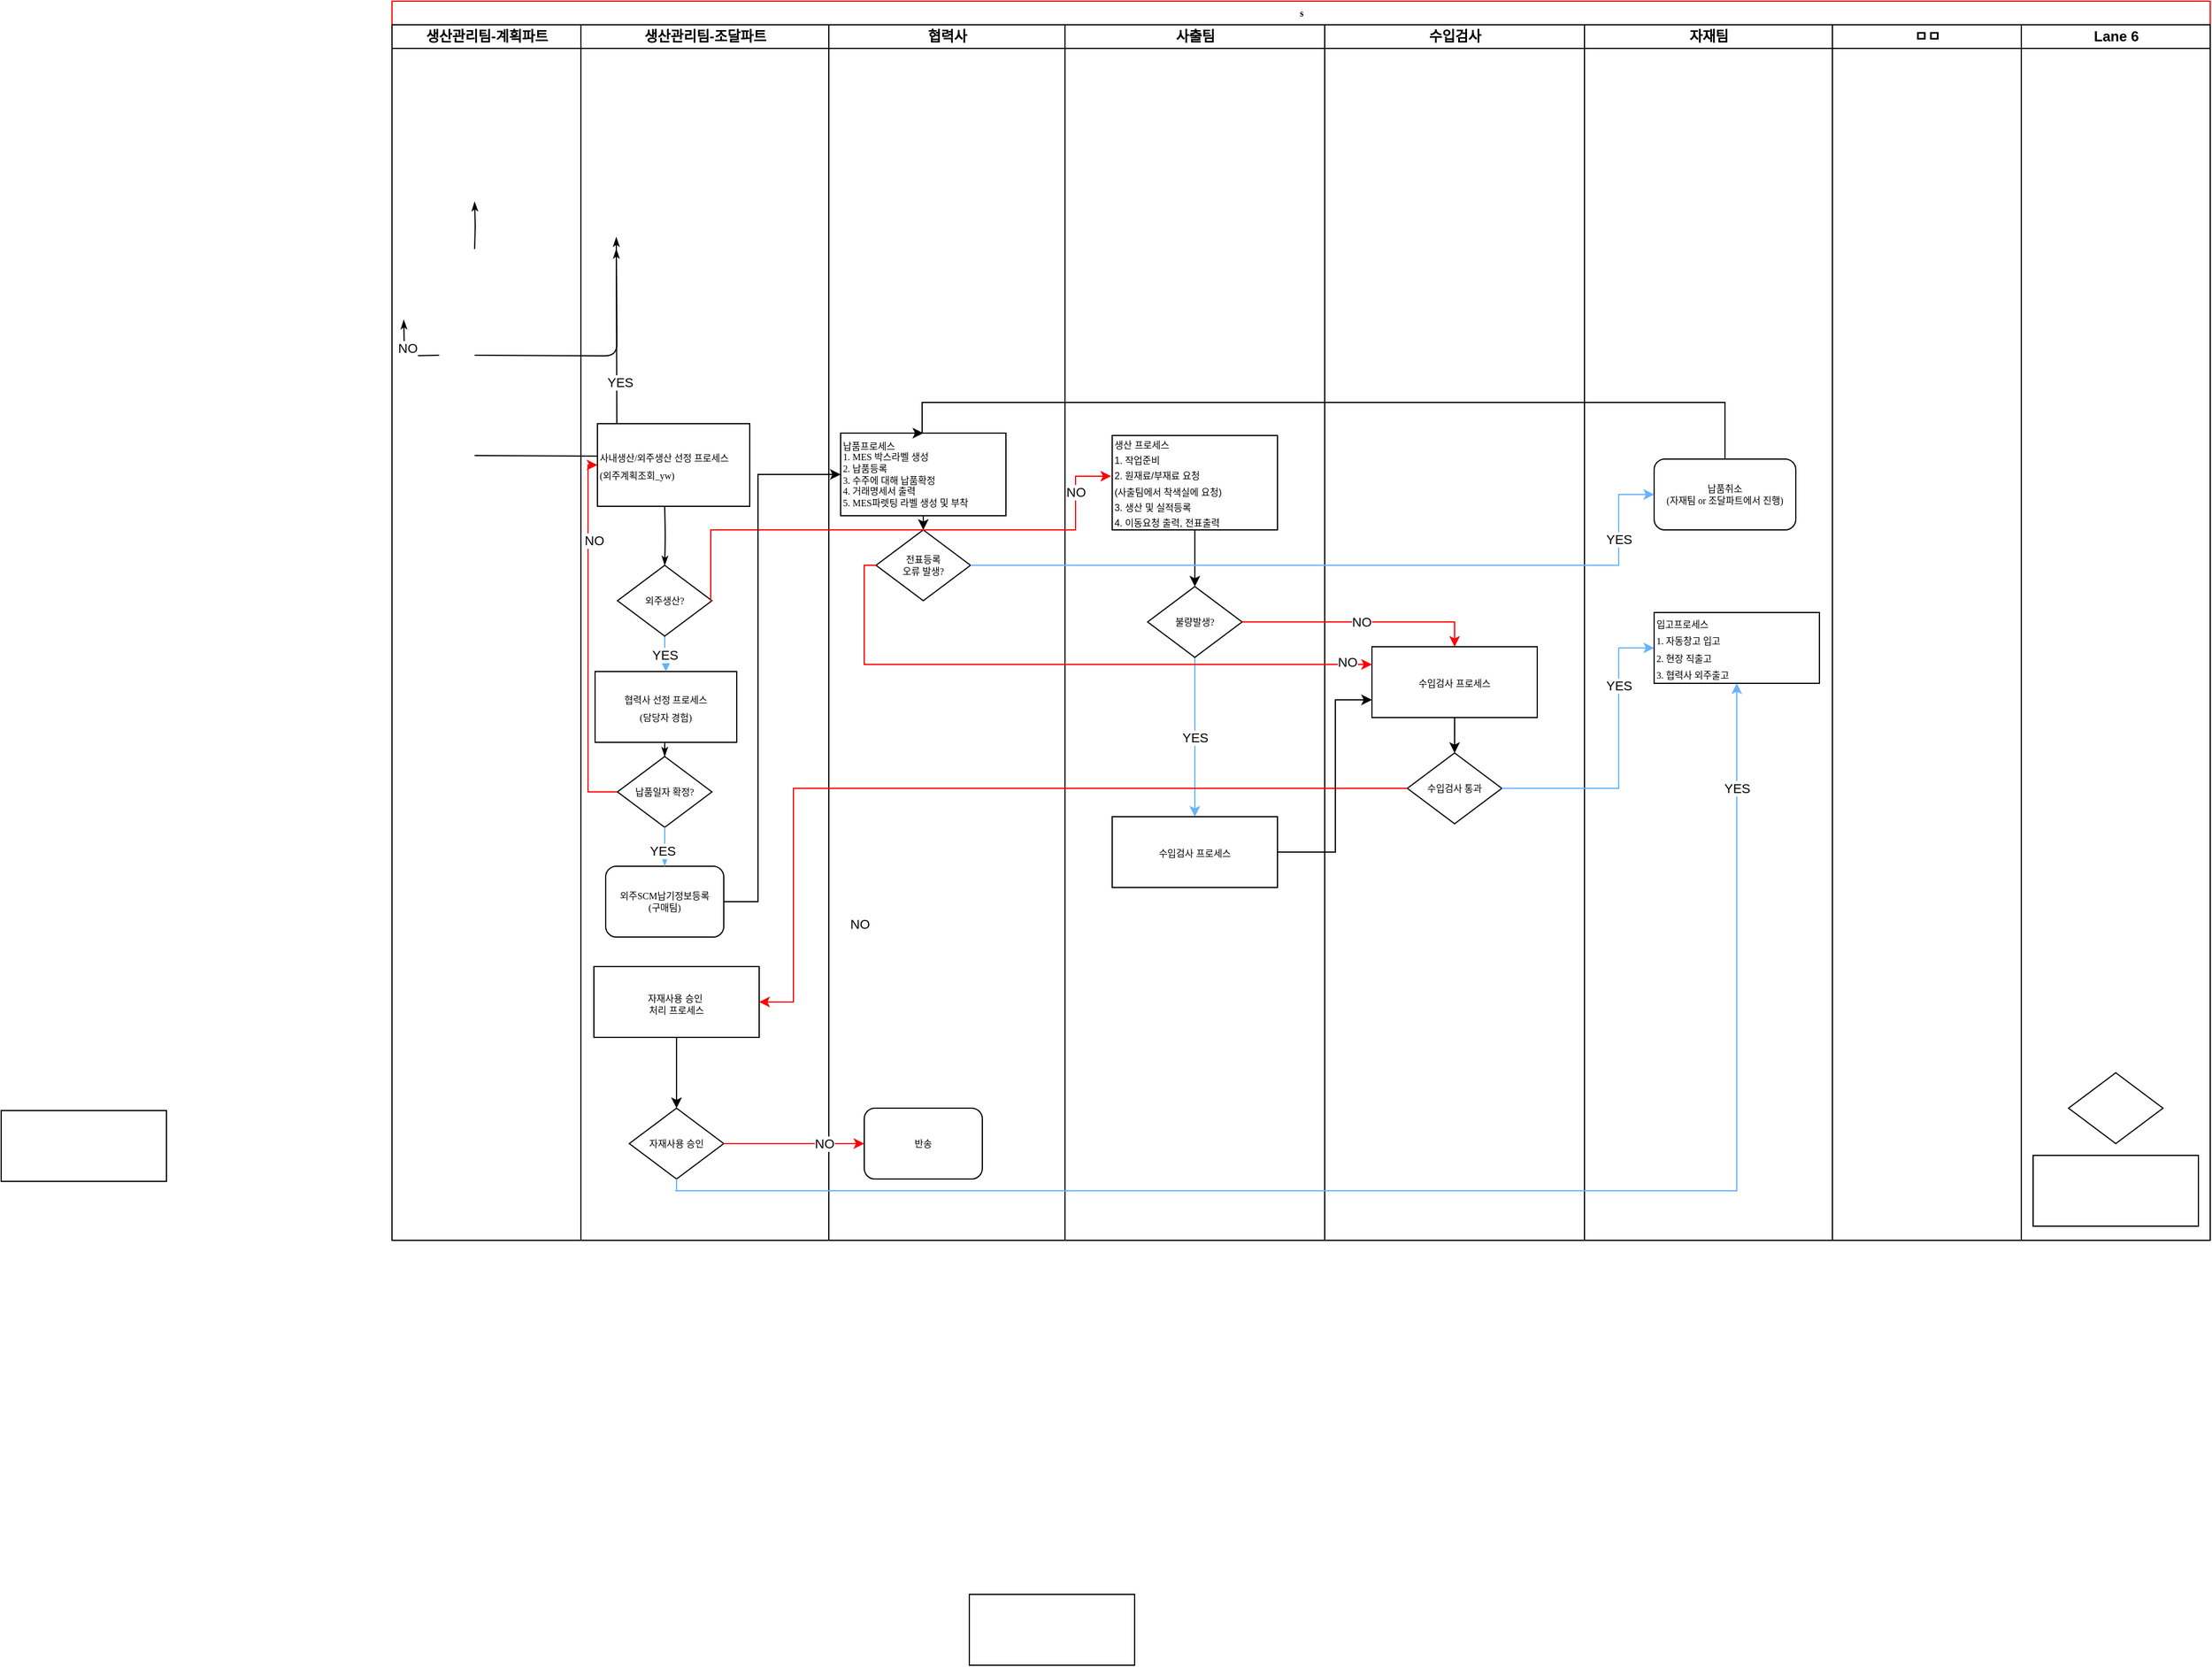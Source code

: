 <mxfile version="24.3.0" type="github">
  <diagram name="Page-1" id="74e2e168-ea6b-b213-b513-2b3c1d86103e">
    <mxGraphModel dx="2787" dy="1645" grid="1" gridSize="10" guides="1" tooltips="1" connect="1" arrows="1" fold="1" page="1" pageScale="1" pageWidth="1100" pageHeight="850" background="none" math="0" shadow="0">
      <root>
        <mxCell id="0" />
        <mxCell id="1" parent="0" />
        <mxCell id="77e6c97f196da883-1" value="s" style="swimlane;html=1;childLayout=stackLayout;startSize=20;rounded=0;shadow=0;labelBackgroundColor=none;strokeWidth=1;fontFamily=Verdana;fontSize=8;align=center;strokeColor=#FF0000;" parent="1" vertex="1">
          <mxGeometry x="-139" y="-220" width="1540" height="1050" as="geometry" />
        </mxCell>
        <mxCell id="y9S3NXdiilQCgTe4i54k-29" value="생산관리팀-계획파트" style="swimlane;html=1;startSize=20;" vertex="1" parent="77e6c97f196da883-1">
          <mxGeometry y="20" width="160" height="1030" as="geometry" />
        </mxCell>
        <mxCell id="y9S3NXdiilQCgTe4i54k-31" style="edgeStyle=orthogonalEdgeStyle;rounded=1;html=1;labelBackgroundColor=none;startArrow=none;startFill=0;startSize=5;endArrow=classicThin;endFill=1;endSize=5;jettySize=auto;orthogonalLoop=1;strokeWidth=1;fontFamily=Verdana;fontSize=8;exitX=0.5;exitY=1;exitDx=0;exitDy=0;entryX=0.5;entryY=0;entryDx=0;entryDy=0;" edge="1" parent="y9S3NXdiilQCgTe4i54k-29" target="y9S3NXdiilQCgTe4i54k-32">
          <mxGeometry relative="1" as="geometry">
            <mxPoint x="70" y="190" as="sourcePoint" />
            <mxPoint x="70" y="150" as="targetPoint" />
          </mxGeometry>
        </mxCell>
        <mxCell id="y9S3NXdiilQCgTe4i54k-34" style="edgeStyle=orthogonalEdgeStyle;rounded=1;html=1;labelBackgroundColor=none;startArrow=none;startFill=0;startSize=5;endArrow=classicThin;endFill=1;endSize=5;jettySize=auto;orthogonalLoop=1;strokeWidth=1;fontFamily=Verdana;fontSize=8;exitX=0.5;exitY=1;exitDx=0;exitDy=0;entryX=0.5;entryY=0;entryDx=0;entryDy=0;" edge="1" parent="y9S3NXdiilQCgTe4i54k-29" target="y9S3NXdiilQCgTe4i54k-33">
          <mxGeometry relative="1" as="geometry">
            <mxPoint x="70" y="280" as="sourcePoint" />
            <mxPoint x="190" y="190" as="targetPoint" />
          </mxGeometry>
        </mxCell>
        <mxCell id="y9S3NXdiilQCgTe4i54k-35" style="edgeStyle=orthogonalEdgeStyle;rounded=1;html=1;labelBackgroundColor=none;startArrow=none;startFill=0;startSize=5;endArrow=classicThin;endFill=1;endSize=5;jettySize=auto;orthogonalLoop=1;strokeWidth=1;fontFamily=Verdana;fontSize=8;entryX=0;entryY=0.5;entryDx=0;entryDy=0;exitX=0;exitY=0.5;exitDx=0;exitDy=0;" edge="1" parent="y9S3NXdiilQCgTe4i54k-29" source="y9S3NXdiilQCgTe4i54k-33">
          <mxGeometry relative="1" as="geometry">
            <mxPoint x="40" y="280" as="sourcePoint" />
            <mxPoint x="10" y="250" as="targetPoint" />
          </mxGeometry>
        </mxCell>
        <mxCell id="y9S3NXdiilQCgTe4i54k-36" value="NO" style="edgeLabel;html=1;align=center;verticalAlign=middle;resizable=0;points=[];" vertex="1" connectable="0" parent="y9S3NXdiilQCgTe4i54k-35">
          <mxGeometry x="0.199" y="-2" relative="1" as="geometry">
            <mxPoint as="offset" />
          </mxGeometry>
        </mxCell>
        <mxCell id="y9S3NXdiilQCgTe4i54k-38" style="edgeStyle=orthogonalEdgeStyle;rounded=1;html=1;labelBackgroundColor=none;startArrow=none;startFill=0;startSize=5;endArrow=classicThin;endFill=1;endSize=5;jettySize=auto;orthogonalLoop=1;strokeWidth=1;fontFamily=Verdana;fontSize=8;entryX=0.5;entryY=0;entryDx=0;entryDy=0;exitX=0.5;exitY=1;exitDx=0;exitDy=0;" edge="1" parent="y9S3NXdiilQCgTe4i54k-29" target="y9S3NXdiilQCgTe4i54k-37">
          <mxGeometry relative="1" as="geometry">
            <mxPoint x="70" y="365" as="sourcePoint" />
            <mxPoint x="190" y="180" as="targetPoint" />
          </mxGeometry>
        </mxCell>
        <mxCell id="y9S3NXdiilQCgTe4i54k-39" value="YES" style="edgeLabel;html=1;align=center;verticalAlign=middle;resizable=0;points=[];" vertex="1" connectable="0" parent="y9S3NXdiilQCgTe4i54k-38">
          <mxGeometry x="0.199" y="-2" relative="1" as="geometry">
            <mxPoint as="offset" />
          </mxGeometry>
        </mxCell>
        <mxCell id="77e6c97f196da883-2" value="생산관리팀-조달파트" style="swimlane;html=1;startSize=20;" parent="77e6c97f196da883-1" vertex="1">
          <mxGeometry x="160" y="20" width="210" height="1030" as="geometry" />
        </mxCell>
        <mxCell id="1W7hlDghSzM9yavTwnq8-1" style="edgeStyle=orthogonalEdgeStyle;rounded=1;html=1;labelBackgroundColor=none;startArrow=none;startFill=0;startSize=5;endArrow=classicThin;endFill=1;endSize=5;jettySize=auto;orthogonalLoop=1;strokeWidth=1;fontFamily=Verdana;fontSize=8;exitX=0.5;exitY=1;exitDx=0;exitDy=0;" parent="77e6c97f196da883-2" target="y9S3NXdiilQCgTe4i54k-55" edge="1">
          <mxGeometry relative="1" as="geometry">
            <mxPoint x="71" y="408" as="sourcePoint" />
            <mxPoint x="71" y="458" as="targetPoint" />
          </mxGeometry>
        </mxCell>
        <mxCell id="1W7hlDghSzM9yavTwnq8-4" value="&lt;span style=&quot;font-family: Verdana; font-size: 8px;&quot;&gt;협력사 선정 프로세스&lt;br&gt;(담당자 경험)&lt;/span&gt;" style="rounded=0;whiteSpace=wrap;html=1;" parent="77e6c97f196da883-2" vertex="1">
          <mxGeometry x="12" y="548" width="120" height="60" as="geometry" />
        </mxCell>
        <mxCell id="y9S3NXdiilQCgTe4i54k-64" value="NO" style="edgeStyle=orthogonalEdgeStyle;rounded=0;orthogonalLoop=1;jettySize=auto;html=1;exitX=0;exitY=0.5;exitDx=0;exitDy=0;entryX=0;entryY=0.5;entryDx=0;entryDy=0;strokeColor=#FF0000;" edge="1" parent="77e6c97f196da883-2" source="1W7hlDghSzM9yavTwnq8-7" target="y9S3NXdiilQCgTe4i54k-60">
          <mxGeometry x="0.536" y="-5" relative="1" as="geometry">
            <mxPoint x="36" y="650" as="sourcePoint" />
            <mxPoint x="12" y="373" as="targetPoint" />
            <Array as="points">
              <mxPoint x="6" y="650" />
              <mxPoint x="6" y="373" />
            </Array>
            <mxPoint as="offset" />
          </mxGeometry>
        </mxCell>
        <mxCell id="1W7hlDghSzM9yavTwnq8-7" value="&lt;span style=&quot;color: rgb(0, 0, 0); font-family: Verdana; font-size: 8px; font-style: normal; font-variant-ligatures: normal; font-variant-caps: normal; font-weight: 400; letter-spacing: normal; orphans: 2; text-align: center; text-indent: 0px; text-transform: none; widows: 2; word-spacing: 0px; -webkit-text-stroke-width: 0px; white-space: normal; background-color: rgb(251, 251, 251); text-decoration-thickness: initial; text-decoration-style: initial; text-decoration-color: initial; display: inline !important; float: none;&quot;&gt;납품일자 확정?&lt;/span&gt;" style="rhombus;whiteSpace=wrap;html=1;rounded=0;shadow=0;labelBackgroundColor=none;strokeWidth=1;fontFamily=Verdana;fontSize=8;align=center;" parent="77e6c97f196da883-2" vertex="1">
          <mxGeometry x="31" y="620" width="80" height="60" as="geometry" />
        </mxCell>
        <mxCell id="77e6c97f196da883-26" style="edgeStyle=orthogonalEdgeStyle;rounded=1;html=1;labelBackgroundColor=none;startArrow=none;startFill=0;startSize=5;endArrow=classicThin;endFill=1;endSize=5;jettySize=auto;orthogonalLoop=1;strokeWidth=1;fontFamily=Verdana;fontSize=8;exitX=0.5;exitY=1;exitDx=0;exitDy=0;entryX=0.5;entryY=0;entryDx=0;entryDy=0;" parent="77e6c97f196da883-2" source="1W7hlDghSzM9yavTwnq8-4" target="1W7hlDghSzM9yavTwnq8-7" edge="1">
          <mxGeometry relative="1" as="geometry">
            <mxPoint x="120" y="493" as="sourcePoint" />
            <mxPoint x="190" y="498" as="targetPoint" />
          </mxGeometry>
        </mxCell>
        <mxCell id="1W7hlDghSzM9yavTwnq8-14" value="&lt;div&gt;외주SCM납기정보등록&lt;/div&gt;&lt;div&gt;(구매팀)&lt;/div&gt;" style="rounded=1;whiteSpace=wrap;html=1;shadow=0;labelBackgroundColor=none;strokeWidth=1;fontFamily=Verdana;fontSize=8;align=center;" parent="77e6c97f196da883-2" vertex="1">
          <mxGeometry x="21" y="713" width="100" height="60" as="geometry" />
        </mxCell>
        <mxCell id="1W7hlDghSzM9yavTwnq8-10" style="edgeStyle=orthogonalEdgeStyle;rounded=1;html=1;labelBackgroundColor=none;startArrow=none;startFill=0;startSize=5;endArrow=classicThin;endFill=1;endSize=5;jettySize=auto;orthogonalLoop=1;strokeWidth=1;fontFamily=Verdana;fontSize=8;entryX=0.5;entryY=0;entryDx=0;entryDy=0;exitX=0.5;exitY=1;exitDx=0;exitDy=0;strokeColor=#66B2FF;" parent="77e6c97f196da883-2" source="1W7hlDghSzM9yavTwnq8-7" target="1W7hlDghSzM9yavTwnq8-14" edge="1">
          <mxGeometry relative="1" as="geometry">
            <mxPoint x="211" y="573" as="sourcePoint" />
            <mxPoint x="191" y="488" as="targetPoint" />
          </mxGeometry>
        </mxCell>
        <mxCell id="1W7hlDghSzM9yavTwnq8-11" value="YES" style="edgeLabel;html=1;align=center;verticalAlign=middle;resizable=0;points=[];" parent="1W7hlDghSzM9yavTwnq8-10" vertex="1" connectable="0">
          <mxGeometry x="0.199" y="-2" relative="1" as="geometry">
            <mxPoint as="offset" />
          </mxGeometry>
        </mxCell>
        <mxCell id="1W7hlDghSzM9yavTwnq8-40" style="edgeStyle=orthogonalEdgeStyle;rounded=0;orthogonalLoop=1;jettySize=auto;html=1;entryX=0.5;entryY=0;entryDx=0;entryDy=0;" parent="77e6c97f196da883-2" source="1W7hlDghSzM9yavTwnq8-30" target="1W7hlDghSzM9yavTwnq8-37" edge="1">
          <mxGeometry relative="1" as="geometry" />
        </mxCell>
        <mxCell id="1W7hlDghSzM9yavTwnq8-30" value="&lt;font style=&quot;font-size: 8px;&quot;&gt;자재사용 승인&amp;nbsp;&lt;/font&gt;&lt;div style=&quot;font-size: 8px;&quot;&gt;&lt;font style=&quot;font-size: 8px;&quot;&gt;처리&amp;nbsp;&lt;span style=&quot;background-color: initial;&quot;&gt;프로세스&lt;/span&gt;&lt;/font&gt;&lt;/div&gt;" style="rounded=0;whiteSpace=wrap;html=1;" parent="77e6c97f196da883-2" vertex="1">
          <mxGeometry x="11" y="798" width="140" height="60" as="geometry" />
        </mxCell>
        <mxCell id="1W7hlDghSzM9yavTwnq8-37" value="자재사용 승인" style="rhombus;whiteSpace=wrap;html=1;rounded=0;shadow=0;labelBackgroundColor=none;strokeWidth=1;fontFamily=Verdana;fontSize=8;align=center;" parent="77e6c97f196da883-2" vertex="1">
          <mxGeometry x="41" y="918" width="80" height="60" as="geometry" />
        </mxCell>
        <mxCell id="y9S3NXdiilQCgTe4i54k-58" value="YES" style="edgeStyle=orthogonalEdgeStyle;rounded=0;orthogonalLoop=1;jettySize=auto;html=1;strokeColor=#66B2FF;entryX=0.5;entryY=0;entryDx=0;entryDy=0;" edge="1" parent="77e6c97f196da883-2" source="y9S3NXdiilQCgTe4i54k-55" target="1W7hlDghSzM9yavTwnq8-4">
          <mxGeometry relative="1" as="geometry">
            <mxPoint x="71" y="538" as="targetPoint" />
          </mxGeometry>
        </mxCell>
        <mxCell id="y9S3NXdiilQCgTe4i54k-55" value="외주생산?" style="rhombus;whiteSpace=wrap;html=1;rounded=0;shadow=0;labelBackgroundColor=none;strokeWidth=1;fontFamily=Verdana;fontSize=8;align=center;" vertex="1" parent="77e6c97f196da883-2">
          <mxGeometry x="31" y="458" width="80" height="60" as="geometry" />
        </mxCell>
        <mxCell id="y9S3NXdiilQCgTe4i54k-60" value="&lt;div&gt;&lt;font face=&quot;Verdana&quot;&gt;&lt;span style=&quot;font-size: 8px;&quot;&gt;사내생산/외주생산 선정 프로세스&lt;/span&gt;&lt;/font&gt;&lt;/div&gt;&lt;div&gt;&lt;font face=&quot;Verdana&quot;&gt;&lt;span style=&quot;font-size: 8px;&quot;&gt;(외주계획조회_yw)&lt;/span&gt;&lt;/font&gt;&lt;/div&gt;" style="rounded=0;whiteSpace=wrap;html=1;align=left;" vertex="1" parent="77e6c97f196da883-2">
          <mxGeometry x="14" y="338" width="129" height="70" as="geometry" />
        </mxCell>
        <mxCell id="77e6c97f196da883-3" value="협력사" style="swimlane;html=1;startSize=20;" parent="77e6c97f196da883-1" vertex="1">
          <mxGeometry x="370" y="20" width="200" height="1030" as="geometry" />
        </mxCell>
        <mxCell id="1W7hlDghSzM9yavTwnq8-17" style="edgeStyle=orthogonalEdgeStyle;rounded=0;orthogonalLoop=1;jettySize=auto;html=1;entryX=0.5;entryY=0;entryDx=0;entryDy=0;" parent="77e6c97f196da883-3" source="1W7hlDghSzM9yavTwnq8-6" target="1W7hlDghSzM9yavTwnq8-16" edge="1">
          <mxGeometry relative="1" as="geometry" />
        </mxCell>
        <mxCell id="1W7hlDghSzM9yavTwnq8-6" value="&lt;div style=&quot;font-size: 8px;&quot;&gt;&lt;font style=&quot;font-size: 8px;&quot; face=&quot;Verdana&quot;&gt;납품프로세스&lt;/font&gt;&lt;/div&gt;&lt;div style=&quot;font-size: 8px;&quot;&gt;&lt;font style=&quot;font-size: 8px;&quot; face=&quot;Verdana&quot;&gt;1. MES 박스라벨 생성&amp;nbsp;&lt;/font&gt;&lt;/div&gt;&lt;div style=&quot;font-size: 8px;&quot;&gt;&lt;font style=&quot;font-size: 8px;&quot; face=&quot;Verdana&quot;&gt;2. 납품등록&lt;/font&gt;&lt;/div&gt;&lt;div style=&quot;font-size: 8px;&quot;&gt;&lt;font style=&quot;font-size: 8px;&quot; face=&quot;Verdana&quot;&gt;3. 수주에 대해 납품확정&lt;/font&gt;&lt;/div&gt;&lt;div style=&quot;font-size: 8px;&quot;&gt;&lt;font style=&quot;font-size: 8px;&quot; face=&quot;Verdana&quot;&gt;4. 거래명세서 출력&lt;/font&gt;&lt;/div&gt;&lt;div style=&quot;font-size: 8px;&quot;&gt;&lt;font style=&quot;font-size: 8px;&quot; face=&quot;Verdana&quot;&gt;5. MES파렛팅 라벨 생성 및 부착&lt;/font&gt;&lt;/div&gt;" style="rounded=0;whiteSpace=wrap;html=1;align=left;" parent="77e6c97f196da883-3" vertex="1">
          <mxGeometry x="10" y="346" width="140" height="70" as="geometry" />
        </mxCell>
        <mxCell id="1W7hlDghSzM9yavTwnq8-16" value="전표등록&lt;div&gt;오류 발생?&lt;/div&gt;" style="rhombus;whiteSpace=wrap;html=1;rounded=0;shadow=0;labelBackgroundColor=none;strokeWidth=1;fontFamily=Verdana;fontSize=8;align=center;" parent="77e6c97f196da883-3" vertex="1">
          <mxGeometry x="40" y="428" width="80" height="60" as="geometry" />
        </mxCell>
        <mxCell id="1W7hlDghSzM9yavTwnq8-38" value="반송" style="rounded=1;whiteSpace=wrap;html=1;shadow=0;labelBackgroundColor=none;strokeWidth=1;fontFamily=Verdana;fontSize=8;align=center;verticalAlign=middle;" parent="77e6c97f196da883-3" vertex="1">
          <mxGeometry x="30" y="918" width="100" height="60" as="geometry" />
        </mxCell>
        <mxCell id="y9S3NXdiilQCgTe4i54k-43" value="사출팀" style="swimlane;html=1;startSize=20;" vertex="1" parent="77e6c97f196da883-1">
          <mxGeometry x="570" y="20" width="220" height="1030" as="geometry" />
        </mxCell>
        <mxCell id="y9S3NXdiilQCgTe4i54k-51" value="" style="edgeStyle=orthogonalEdgeStyle;rounded=0;orthogonalLoop=1;jettySize=auto;html=1;" edge="1" parent="y9S3NXdiilQCgTe4i54k-43" source="y9S3NXdiilQCgTe4i54k-48" target="y9S3NXdiilQCgTe4i54k-49">
          <mxGeometry relative="1" as="geometry" />
        </mxCell>
        <mxCell id="y9S3NXdiilQCgTe4i54k-48" value="&lt;font style=&quot;font-size: 8px;&quot;&gt;생산 프로세스&lt;br&gt;1. 작업준비&amp;nbsp;&lt;br&gt;2. 원재료/부재료 요청&lt;br&gt;(사출팀에서 착색실에 요청)&lt;br&gt;3. 생산 및 실적등록&lt;br&gt;4. 이동요청 출력, 전표출력&lt;/font&gt;" style="rounded=0;whiteSpace=wrap;html=1;align=left;fontSize=11;fontFamily=Helvetica;" vertex="1" parent="y9S3NXdiilQCgTe4i54k-43">
          <mxGeometry x="40" y="348" width="140" height="80" as="geometry" />
        </mxCell>
        <mxCell id="y9S3NXdiilQCgTe4i54k-53" value="YES" style="edgeStyle=orthogonalEdgeStyle;rounded=0;orthogonalLoop=1;jettySize=auto;html=1;entryX=0.5;entryY=0;entryDx=0;entryDy=0;strokeColor=#66B2FF;" edge="1" parent="y9S3NXdiilQCgTe4i54k-43" source="y9S3NXdiilQCgTe4i54k-49" target="y9S3NXdiilQCgTe4i54k-52">
          <mxGeometry relative="1" as="geometry" />
        </mxCell>
        <mxCell id="y9S3NXdiilQCgTe4i54k-49" value="불량발생?" style="rhombus;whiteSpace=wrap;html=1;rounded=0;shadow=0;labelBackgroundColor=none;strokeWidth=1;fontFamily=Verdana;fontSize=8;align=center;" vertex="1" parent="y9S3NXdiilQCgTe4i54k-43">
          <mxGeometry x="70" y="476" width="80" height="60" as="geometry" />
        </mxCell>
        <mxCell id="y9S3NXdiilQCgTe4i54k-52" value="&lt;font style=&quot;font-size: 8px;&quot;&gt;수입검사 프로세스&lt;/font&gt;" style="rounded=0;whiteSpace=wrap;html=1;" vertex="1" parent="y9S3NXdiilQCgTe4i54k-43">
          <mxGeometry x="40" y="671" width="140" height="60" as="geometry" />
        </mxCell>
        <mxCell id="77e6c97f196da883-4" value="수입검사" style="swimlane;html=1;startSize=20;" parent="77e6c97f196da883-1" vertex="1">
          <mxGeometry x="790" y="20" width="220" height="1030" as="geometry" />
        </mxCell>
        <mxCell id="1W7hlDghSzM9yavTwnq8-26" value="" style="edgeStyle=orthogonalEdgeStyle;rounded=0;orthogonalLoop=1;jettySize=auto;html=1;entryX=0.5;entryY=0;entryDx=0;entryDy=0;" parent="77e6c97f196da883-4" source="1W7hlDghSzM9yavTwnq8-25" target="77e6c97f196da883-16" edge="1">
          <mxGeometry relative="1" as="geometry">
            <mxPoint x="110" y="548" as="targetPoint" />
          </mxGeometry>
        </mxCell>
        <mxCell id="1W7hlDghSzM9yavTwnq8-25" value="&lt;font style=&quot;font-size: 8px;&quot;&gt;수입검사 프로세스&lt;/font&gt;" style="rounded=0;whiteSpace=wrap;html=1;" parent="77e6c97f196da883-4" vertex="1">
          <mxGeometry x="40" y="527" width="140" height="60" as="geometry" />
        </mxCell>
        <mxCell id="77e6c97f196da883-16" value="수입검사 통과" style="rhombus;whiteSpace=wrap;html=1;rounded=0;shadow=0;labelBackgroundColor=none;strokeWidth=1;fontFamily=Verdana;fontSize=8;align=center;" parent="77e6c97f196da883-4" vertex="1">
          <mxGeometry x="70" y="617" width="80" height="60" as="geometry" />
        </mxCell>
        <mxCell id="77e6c97f196da883-5" value="자재팀" style="swimlane;html=1;startSize=20;" parent="77e6c97f196da883-1" vertex="1">
          <mxGeometry x="1010" y="20" width="210" height="1030" as="geometry" />
        </mxCell>
        <mxCell id="77e6c97f196da883-12" value="&lt;div&gt;&lt;span style=&quot;background-color: initial;&quot;&gt;납품취소&lt;br&gt;&lt;/span&gt;(&lt;span style=&quot;background-color: initial;&quot;&gt;자재팀 or 조달파트에서 진행)&lt;/span&gt;&lt;/div&gt;" style="rounded=1;whiteSpace=wrap;html=1;shadow=0;labelBackgroundColor=none;strokeWidth=1;fontFamily=Verdana;fontSize=8;align=center;verticalAlign=middle;" parent="77e6c97f196da883-5" vertex="1">
          <mxGeometry x="59" y="368" width="120" height="60" as="geometry" />
        </mxCell>
        <mxCell id="1W7hlDghSzM9yavTwnq8-36" value="&lt;div&gt;&lt;font face=&quot;Verdana&quot;&gt;&lt;span style=&quot;font-size: 8px;&quot;&gt;입고프로세스&lt;/span&gt;&lt;/font&gt;&lt;/div&gt;&lt;div&gt;&lt;font face=&quot;Verdana&quot;&gt;&lt;span style=&quot;font-size: 8px;&quot;&gt;1. 자동창고 입고&amp;nbsp;&lt;/span&gt;&lt;/font&gt;&lt;/div&gt;&lt;div&gt;&lt;font face=&quot;Verdana&quot;&gt;&lt;span style=&quot;font-size: 8px;&quot;&gt;2. 현장 직출고&amp;nbsp;&lt;/span&gt;&lt;/font&gt;&lt;/div&gt;&lt;div&gt;&lt;font face=&quot;Verdana&quot;&gt;&lt;span style=&quot;font-size: 8px;&quot;&gt;3. 협력사 외주출고&lt;/span&gt;&lt;/font&gt;&lt;/div&gt;" style="rounded=0;whiteSpace=wrap;html=1;align=left;" parent="77e6c97f196da883-5" vertex="1">
          <mxGeometry x="59" y="498" width="140" height="60" as="geometry" />
        </mxCell>
        <mxCell id="77e6c97f196da883-6" value="ㅁㅁ" style="swimlane;html=1;startSize=20;" parent="77e6c97f196da883-1" vertex="1">
          <mxGeometry x="1220" y="20" width="160" height="1030" as="geometry" />
        </mxCell>
        <mxCell id="77e6c97f196da883-7" value="Lane 6" style="swimlane;html=1;startSize=20;" parent="77e6c97f196da883-1" vertex="1">
          <mxGeometry x="1380" y="20" width="160" height="1030" as="geometry" />
        </mxCell>
        <mxCell id="1W7hlDghSzM9yavTwnq8-23" value="" style="rounded=0;whiteSpace=wrap;html=1;" parent="77e6c97f196da883-7" vertex="1">
          <mxGeometry x="10" y="958" width="140" height="60" as="geometry" />
        </mxCell>
        <mxCell id="77e6c97f196da883-20" value="" style="rhombus;whiteSpace=wrap;html=1;rounded=0;shadow=0;labelBackgroundColor=none;strokeWidth=1;fontFamily=Verdana;fontSize=8;align=center;" parent="77e6c97f196da883-7" vertex="1">
          <mxGeometry x="40" y="888" width="80" height="60" as="geometry" />
        </mxCell>
        <mxCell id="1W7hlDghSzM9yavTwnq8-18" value="YES" style="edgeStyle=orthogonalEdgeStyle;rounded=0;orthogonalLoop=1;jettySize=auto;html=1;entryX=0;entryY=0.5;entryDx=0;entryDy=0;exitX=1;exitY=0.5;exitDx=0;exitDy=0;strokeColor=#66B2FF;" parent="77e6c97f196da883-1" source="1W7hlDghSzM9yavTwnq8-16" target="77e6c97f196da883-12" edge="1">
          <mxGeometry x="0.789" relative="1" as="geometry">
            <Array as="points">
              <mxPoint x="1039" y="478" />
              <mxPoint x="1039" y="418" />
            </Array>
            <mxPoint x="438" y="478" as="sourcePoint" />
            <mxPoint x="937" y="418" as="targetPoint" />
            <mxPoint as="offset" />
          </mxGeometry>
        </mxCell>
        <mxCell id="1W7hlDghSzM9yavTwnq8-28" value="YES" style="edgeStyle=orthogonalEdgeStyle;rounded=0;orthogonalLoop=1;jettySize=auto;html=1;entryX=0;entryY=0.5;entryDx=0;entryDy=0;strokeColor=#66B2FF;" parent="77e6c97f196da883-1" source="77e6c97f196da883-16" target="1W7hlDghSzM9yavTwnq8-36" edge="1">
          <mxGeometry x="0.501" relative="1" as="geometry">
            <mxPoint x="570" y="538" as="targetPoint" />
            <Array as="points">
              <mxPoint x="1039" y="667" />
              <mxPoint x="1039" y="548" />
            </Array>
            <mxPoint as="offset" />
          </mxGeometry>
        </mxCell>
        <mxCell id="1W7hlDghSzM9yavTwnq8-29" value="" style="edgeStyle=orthogonalEdgeStyle;rounded=0;orthogonalLoop=1;jettySize=auto;html=1;exitX=0;exitY=0.5;exitDx=0;exitDy=0;entryX=1;entryY=0.5;entryDx=0;entryDy=0;strokeColor=#FF0000;" parent="77e6c97f196da883-1" source="77e6c97f196da883-16" target="1W7hlDghSzM9yavTwnq8-30" edge="1">
          <mxGeometry relative="1" as="geometry">
            <mxPoint x="90" y="898" as="targetPoint" />
            <Array as="points">
              <mxPoint x="340" y="667" />
              <mxPoint x="340" y="848" />
            </Array>
          </mxGeometry>
        </mxCell>
        <mxCell id="1W7hlDghSzM9yavTwnq8-31" value="NO" style="edgeLabel;html=1;align=center;verticalAlign=middle;resizable=0;points=[];" parent="1W7hlDghSzM9yavTwnq8-29" vertex="1" connectable="0">
          <mxGeometry x="-0.406" y="-4" relative="1" as="geometry">
            <mxPoint x="-247" y="119" as="offset" />
          </mxGeometry>
        </mxCell>
        <mxCell id="1W7hlDghSzM9yavTwnq8-32" value="" style="edgeStyle=orthogonalEdgeStyle;rounded=0;orthogonalLoop=1;jettySize=auto;html=1;entryX=0.5;entryY=0;entryDx=0;entryDy=0;exitX=0.5;exitY=0;exitDx=0;exitDy=0;" parent="77e6c97f196da883-1" source="77e6c97f196da883-12" target="1W7hlDghSzM9yavTwnq8-6" edge="1">
          <mxGeometry relative="1" as="geometry">
            <Array as="points">
              <mxPoint x="1129" y="340" />
              <mxPoint x="449" y="340" />
              <mxPoint x="449" y="366" />
            </Array>
          </mxGeometry>
        </mxCell>
        <mxCell id="1W7hlDghSzM9yavTwnq8-33" value="YES" style="edgeStyle=orthogonalEdgeStyle;rounded=0;orthogonalLoop=1;jettySize=auto;html=1;entryX=0.5;entryY=1;entryDx=0;entryDy=0;exitX=0.5;exitY=1;exitDx=0;exitDy=0;strokeColor=#66B2FF;" parent="77e6c97f196da883-1" source="1W7hlDghSzM9yavTwnq8-37" target="1W7hlDghSzM9yavTwnq8-36" edge="1">
          <mxGeometry x="0.867" relative="1" as="geometry">
            <mxPoint x="210" y="1018" as="sourcePoint" />
            <mxPoint x="620" y="588" as="targetPoint" />
            <Array as="points">
              <mxPoint x="240" y="1008" />
              <mxPoint x="1000" y="1008" />
            </Array>
            <mxPoint as="offset" />
          </mxGeometry>
        </mxCell>
        <mxCell id="1W7hlDghSzM9yavTwnq8-39" value="NO" style="edgeStyle=orthogonalEdgeStyle;rounded=0;orthogonalLoop=1;jettySize=auto;html=1;entryX=0;entryY=0.5;entryDx=0;entryDy=0;exitX=1;exitY=0.5;exitDx=0;exitDy=0;strokeColor=#FF0000;" parent="77e6c97f196da883-1" target="1W7hlDghSzM9yavTwnq8-38" edge="1" source="1W7hlDghSzM9yavTwnq8-37">
          <mxGeometry x="0.429" relative="1" as="geometry">
            <mxPoint x="120" y="968" as="sourcePoint" />
            <mxPoint as="offset" />
          </mxGeometry>
        </mxCell>
        <mxCell id="y9S3NXdiilQCgTe4i54k-50" value="NO" style="edgeStyle=orthogonalEdgeStyle;rounded=0;orthogonalLoop=1;jettySize=auto;html=1;entryX=0.5;entryY=0;entryDx=0;entryDy=0;strokeColor=#FF0000;exitX=1;exitY=0.5;exitDx=0;exitDy=0;" edge="1" parent="77e6c97f196da883-1" source="y9S3NXdiilQCgTe4i54k-49" target="1W7hlDghSzM9yavTwnq8-25">
          <mxGeometry relative="1" as="geometry">
            <Array as="points">
              <mxPoint x="900" y="526" />
            </Array>
          </mxGeometry>
        </mxCell>
        <mxCell id="1W7hlDghSzM9yavTwnq8-20" value="NO" style="edgeStyle=orthogonalEdgeStyle;rounded=0;orthogonalLoop=1;jettySize=auto;html=1;strokeColor=#FF0000;entryX=0;entryY=0.25;entryDx=0;entryDy=0;" parent="77e6c97f196da883-1" source="1W7hlDghSzM9yavTwnq8-16" target="1W7hlDghSzM9yavTwnq8-25" edge="1">
          <mxGeometry x="0.92" y="2" relative="1" as="geometry">
            <mxPoint x="400" y="548" as="targetPoint" />
            <Array as="points">
              <mxPoint x="400" y="562" />
            </Array>
            <mxPoint as="offset" />
          </mxGeometry>
        </mxCell>
        <mxCell id="y9S3NXdiilQCgTe4i54k-56" value="NO" style="edgeStyle=orthogonalEdgeStyle;rounded=0;orthogonalLoop=1;jettySize=auto;html=1;entryX=-0.006;entryY=0.431;entryDx=0;entryDy=0;entryPerimeter=0;exitX=1;exitY=0.5;exitDx=0;exitDy=0;strokeColor=#FF0000;" edge="1" parent="77e6c97f196da883-1" source="y9S3NXdiilQCgTe4i54k-55" target="y9S3NXdiilQCgTe4i54k-48">
          <mxGeometry x="0.804" relative="1" as="geometry">
            <Array as="points">
              <mxPoint x="270" y="448" />
              <mxPoint x="579" y="448" />
              <mxPoint x="579" y="403" />
            </Array>
            <mxPoint as="offset" />
          </mxGeometry>
        </mxCell>
        <mxCell id="y9S3NXdiilQCgTe4i54k-62" value="" style="edgeStyle=orthogonalEdgeStyle;rounded=0;orthogonalLoop=1;jettySize=auto;html=1;entryX=0;entryY=0.75;entryDx=0;entryDy=0;exitX=1;exitY=0.5;exitDx=0;exitDy=0;" edge="1" parent="77e6c97f196da883-1" source="y9S3NXdiilQCgTe4i54k-52" target="1W7hlDghSzM9yavTwnq8-25">
          <mxGeometry relative="1" as="geometry">
            <Array as="points">
              <mxPoint x="799" y="721" />
              <mxPoint x="799" y="592" />
            </Array>
          </mxGeometry>
        </mxCell>
        <mxCell id="y9S3NXdiilQCgTe4i54k-63" style="edgeStyle=orthogonalEdgeStyle;rounded=0;orthogonalLoop=1;jettySize=auto;html=1;exitX=1;exitY=0.5;exitDx=0;exitDy=0;entryX=0;entryY=0.5;entryDx=0;entryDy=0;" edge="1" parent="77e6c97f196da883-1" source="1W7hlDghSzM9yavTwnq8-14" target="1W7hlDghSzM9yavTwnq8-6">
          <mxGeometry relative="1" as="geometry">
            <Array as="points">
              <mxPoint x="310" y="763" />
              <mxPoint x="310" y="401" />
            </Array>
          </mxGeometry>
        </mxCell>
        <mxCell id="y9S3NXdiilQCgTe4i54k-65" value="" style="rounded=0;whiteSpace=wrap;html=1;" vertex="1" parent="1">
          <mxGeometry x="-470" y="720" width="140" height="60" as="geometry" />
        </mxCell>
        <mxCell id="y9S3NXdiilQCgTe4i54k-66" value="" style="rounded=0;whiteSpace=wrap;html=1;" vertex="1" parent="1">
          <mxGeometry x="350" y="1130" width="140" height="60" as="geometry" />
        </mxCell>
      </root>
    </mxGraphModel>
  </diagram>
</mxfile>
